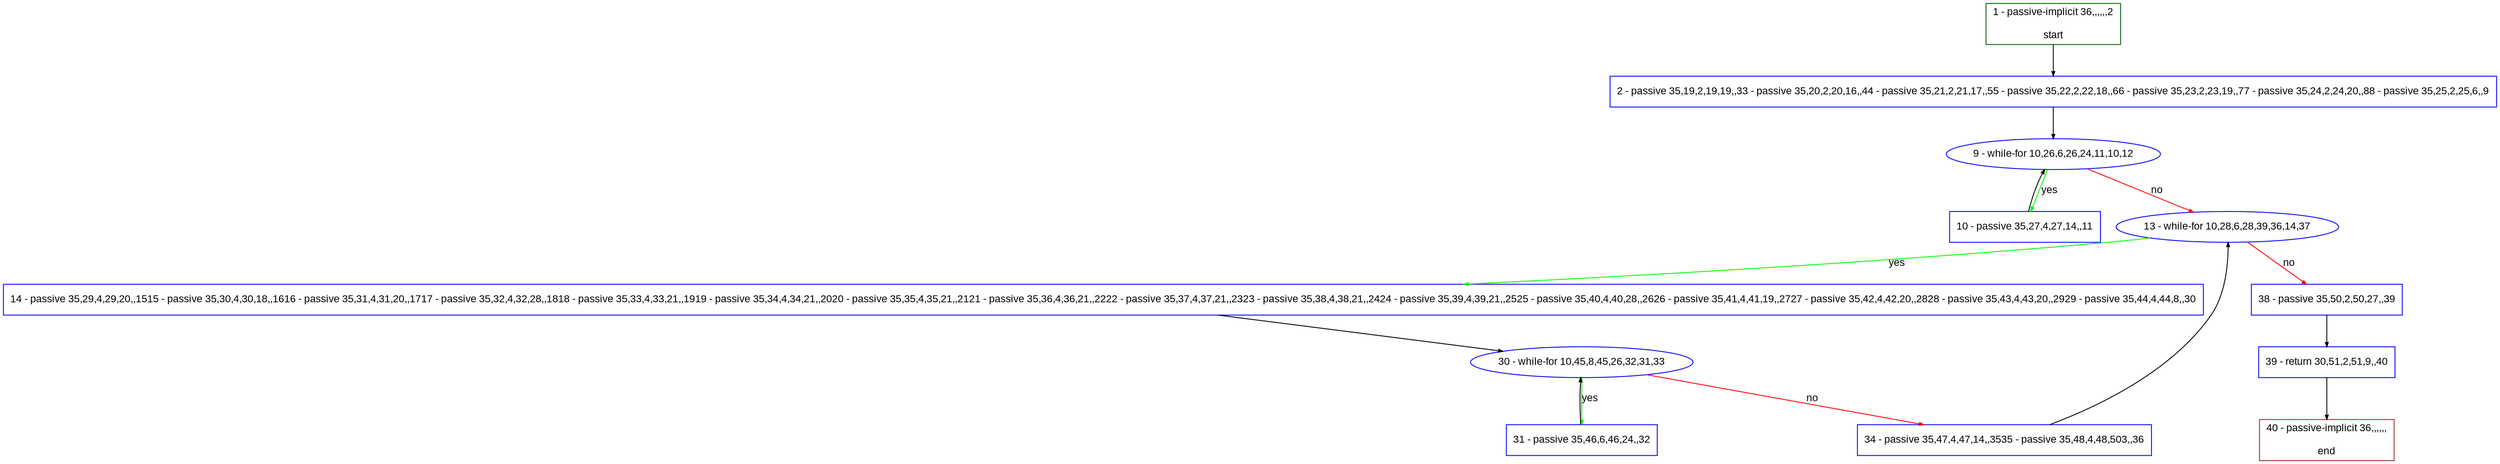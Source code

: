digraph "" {
  graph [pack="true", label="", fontsize="12", packmode="clust", fontname="Arial", fillcolor="#FFFFCC", bgcolor="white", style="rounded,filled", compound="true"];
  node [node_initialized="no", label="", color="grey", fontsize="12", fillcolor="white", fontname="Arial", style="filled", shape="rectangle", compound="true", fixedsize="false"];
  edge [fontcolor="black", arrowhead="normal", arrowtail="none", arrowsize="0.5", ltail="", label="", color="black", fontsize="12", lhead="", fontname="Arial", dir="forward", compound="true"];
  __N1 [label="2 - passive 35,19,2,19,19,,33 - passive 35,20,2,20,16,,44 - passive 35,21,2,21,17,,55 - passive 35,22,2,22,18,,66 - passive 35,23,2,23,19,,77 - passive 35,24,2,24,20,,88 - passive 35,25,2,25,6,,9", color="#0000ff", fillcolor="#ffffff", style="filled", shape="box"];
  __N2 [label="1 - passive-implicit 36,,,,,,2\n\nstart", color="#006400", fillcolor="#ffffff", style="filled", shape="box"];
  __N3 [label="9 - while-for 10,26,6,26,24,11,10,12", color="#0000ff", fillcolor="#ffffff", style="filled", shape="oval"];
  __N4 [label="10 - passive 35,27,4,27,14,,11", color="#0000ff", fillcolor="#ffffff", style="filled", shape="box"];
  __N5 [label="13 - while-for 10,28,6,28,39,36,14,37", color="#0000ff", fillcolor="#ffffff", style="filled", shape="oval"];
  __N6 [label="14 - passive 35,29,4,29,20,,1515 - passive 35,30,4,30,18,,1616 - passive 35,31,4,31,20,,1717 - passive 35,32,4,32,28,,1818 - passive 35,33,4,33,21,,1919 - passive 35,34,4,34,21,,2020 - passive 35,35,4,35,21,,2121 - passive 35,36,4,36,21,,2222 - passive 35,37,4,37,21,,2323 - passive 35,38,4,38,21,,2424 - passive 35,39,4,39,21,,2525 - passive 35,40,4,40,28,,2626 - passive 35,41,4,41,19,,2727 - passive 35,42,4,42,20,,2828 - passive 35,43,4,43,20,,2929 - passive 35,44,4,44,8,,30", color="#0000ff", fillcolor="#ffffff", style="filled", shape="box"];
  __N7 [label="38 - passive 35,50,2,50,27,,39", color="#0000ff", fillcolor="#ffffff", style="filled", shape="box"];
  __N8 [label="30 - while-for 10,45,8,45,26,32,31,33", color="#0000ff", fillcolor="#ffffff", style="filled", shape="oval"];
  __N9 [label="31 - passive 35,46,6,46,24,,32", color="#0000ff", fillcolor="#ffffff", style="filled", shape="box"];
  __N10 [label="34 - passive 35,47,4,47,14,,3535 - passive 35,48,4,48,503,,36", color="#0000ff", fillcolor="#ffffff", style="filled", shape="box"];
  __N11 [label="39 - return 30,51,2,51,9,,40", color="#0000ff", fillcolor="#ffffff", style="filled", shape="box"];
  __N12 [label="40 - passive-implicit 36,,,,,,\n\nend", color="#a52a2a", fillcolor="#ffffff", style="filled", shape="box"];
  __N2 -> __N1 [arrowhead="normal", arrowtail="none", color="#000000", label="", dir="forward"];
  __N1 -> __N3 [arrowhead="normal", arrowtail="none", color="#000000", label="", dir="forward"];
  __N3 -> __N4 [arrowhead="normal", arrowtail="none", color="#00ff00", label="yes", dir="forward"];
  __N4 -> __N3 [arrowhead="normal", arrowtail="none", color="#000000", label="", dir="forward"];
  __N3 -> __N5 [arrowhead="normal", arrowtail="none", color="#ff0000", label="no", dir="forward"];
  __N5 -> __N6 [arrowhead="normal", arrowtail="none", color="#00ff00", label="yes", dir="forward"];
  __N5 -> __N7 [arrowhead="normal", arrowtail="none", color="#ff0000", label="no", dir="forward"];
  __N6 -> __N8 [arrowhead="normal", arrowtail="none", color="#000000", label="", dir="forward"];
  __N8 -> __N9 [arrowhead="normal", arrowtail="none", color="#00ff00", label="yes", dir="forward"];
  __N9 -> __N8 [arrowhead="normal", arrowtail="none", color="#000000", label="", dir="forward"];
  __N8 -> __N10 [arrowhead="normal", arrowtail="none", color="#ff0000", label="no", dir="forward"];
  __N10 -> __N5 [arrowhead="normal", arrowtail="none", color="#000000", label="", dir="forward"];
  __N7 -> __N11 [arrowhead="normal", arrowtail="none", color="#000000", label="", dir="forward"];
  __N11 -> __N12 [arrowhead="normal", arrowtail="none", color="#000000", label="", dir="forward"];
}

